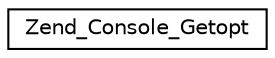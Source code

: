 digraph G
{
  edge [fontname="Helvetica",fontsize="10",labelfontname="Helvetica",labelfontsize="10"];
  node [fontname="Helvetica",fontsize="10",shape=record];
  rankdir="LR";
  Node1 [label="Zend_Console_Getopt",height=0.2,width=0.4,color="black", fillcolor="white", style="filled",URL="$class_zend___console___getopt.html"];
}
